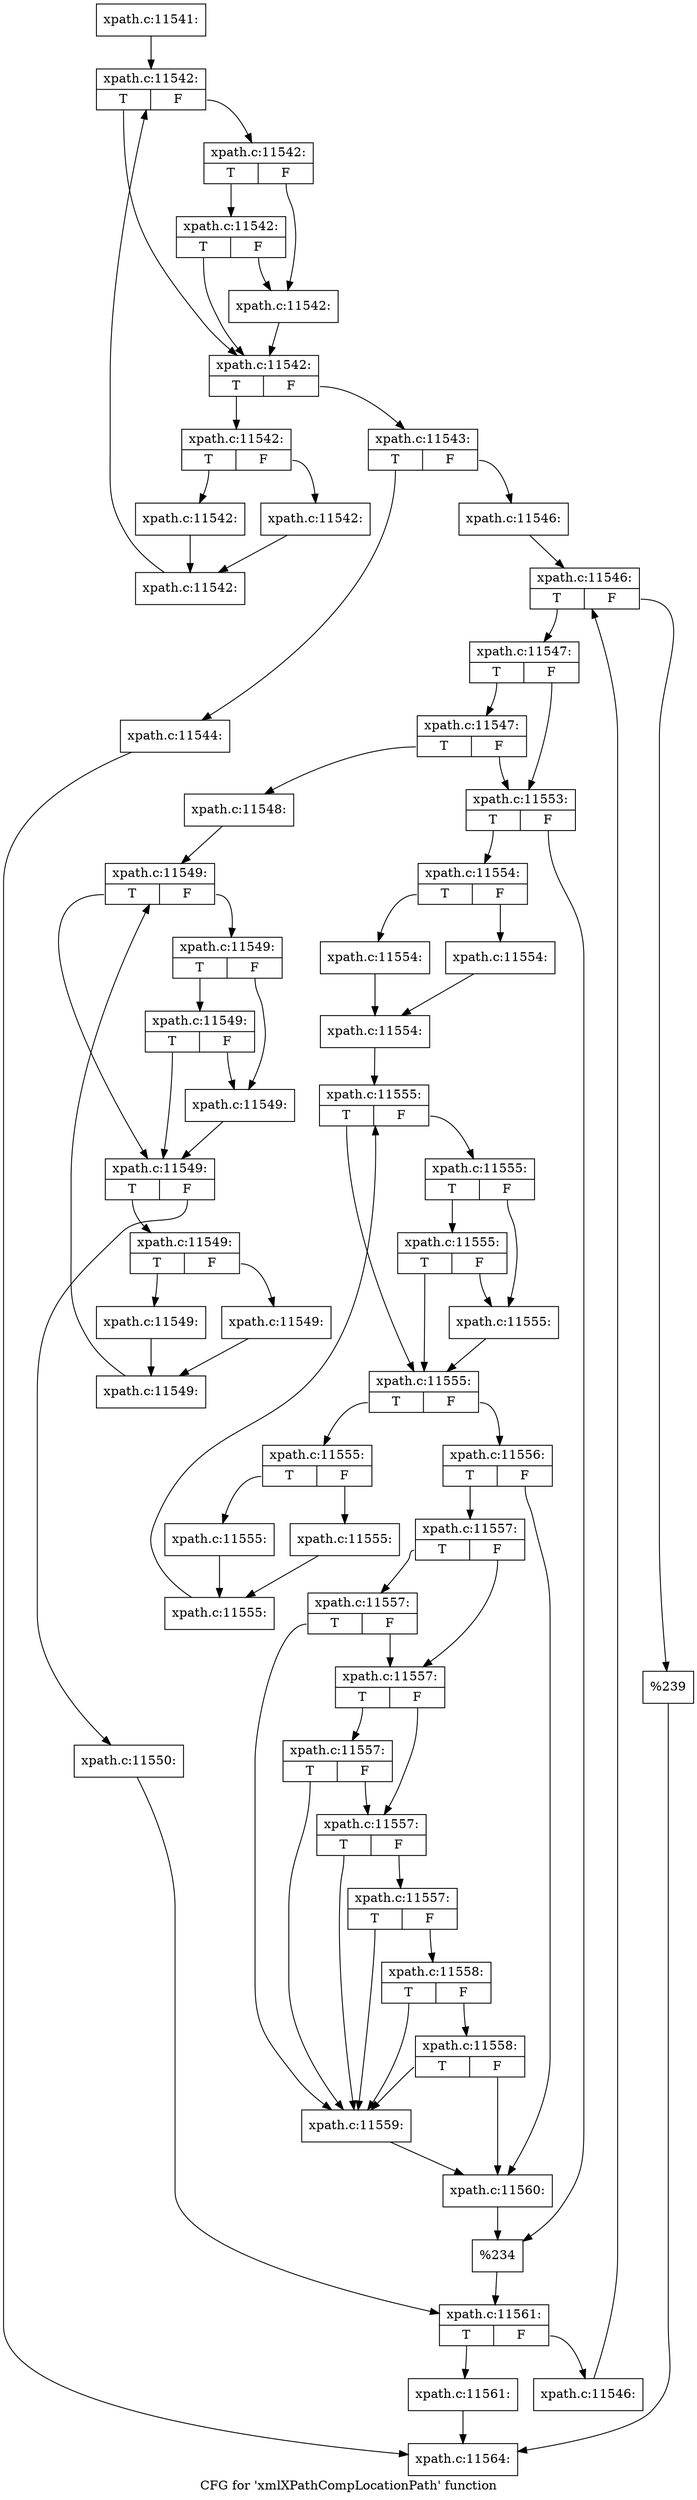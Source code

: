 digraph "CFG for 'xmlXPathCompLocationPath' function" {
	label="CFG for 'xmlXPathCompLocationPath' function";

	Node0x4ef50f0 [shape=record,label="{xpath.c:11541:}"];
	Node0x4ef50f0 -> Node0x4eff720;
	Node0x4eff720 [shape=record,label="{xpath.c:11542:|{<s0>T|<s1>F}}"];
	Node0x4eff720:s0 -> Node0x4ef52d0;
	Node0x4eff720:s1 -> Node0x4ef5370;
	Node0x4ef5370 [shape=record,label="{xpath.c:11542:|{<s0>T|<s1>F}}"];
	Node0x4ef5370:s0 -> Node0x4eff810;
	Node0x4ef5370:s1 -> Node0x4ef5320;
	Node0x4eff810 [shape=record,label="{xpath.c:11542:|{<s0>T|<s1>F}}"];
	Node0x4eff810:s0 -> Node0x4ef52d0;
	Node0x4eff810:s1 -> Node0x4ef5320;
	Node0x4ef5320 [shape=record,label="{xpath.c:11542:}"];
	Node0x4ef5320 -> Node0x4ef52d0;
	Node0x4ef52d0 [shape=record,label="{xpath.c:11542:|{<s0>T|<s1>F}}"];
	Node0x4ef52d0:s0 -> Node0x4f006c0;
	Node0x4ef52d0:s1 -> Node0x4ef5280;
	Node0x4f006c0 [shape=record,label="{xpath.c:11542:|{<s0>T|<s1>F}}"];
	Node0x4f006c0:s0 -> Node0x4f00b70;
	Node0x4f006c0:s1 -> Node0x4f00bc0;
	Node0x4f00b70 [shape=record,label="{xpath.c:11542:}"];
	Node0x4f00b70 -> Node0x4f00c10;
	Node0x4f00bc0 [shape=record,label="{xpath.c:11542:}"];
	Node0x4f00bc0 -> Node0x4f00c10;
	Node0x4f00c10 [shape=record,label="{xpath.c:11542:}"];
	Node0x4f00c10 -> Node0x4eff720;
	Node0x4ef5280 [shape=record,label="{xpath.c:11543:|{<s0>T|<s1>F}}"];
	Node0x4ef5280:s0 -> Node0x4f01570;
	Node0x4ef5280:s1 -> Node0x4f01610;
	Node0x4f01570 [shape=record,label="{xpath.c:11544:}"];
	Node0x4f01570 -> Node0x4f015c0;
	Node0x4f01610 [shape=record,label="{xpath.c:11546:}"];
	Node0x4f01610 -> Node0x4f01d40;
	Node0x4f01d40 [shape=record,label="{xpath.c:11546:|{<s0>T|<s1>F}}"];
	Node0x4f01d40:s0 -> Node0x4f022c0;
	Node0x4f01d40:s1 -> Node0x4f01f60;
	Node0x4f022c0 [shape=record,label="{xpath.c:11547:|{<s0>T|<s1>F}}"];
	Node0x4f022c0:s0 -> Node0x4f025a0;
	Node0x4f022c0:s1 -> Node0x4f02550;
	Node0x4f025a0 [shape=record,label="{xpath.c:11547:|{<s0>T|<s1>F}}"];
	Node0x4f025a0:s0 -> Node0x4f024b0;
	Node0x4f025a0:s1 -> Node0x4f02550;
	Node0x4f024b0 [shape=record,label="{xpath.c:11548:}"];
	Node0x4f024b0 -> Node0x4f03090;
	Node0x4f03090 [shape=record,label="{xpath.c:11549:|{<s0>T|<s1>F}}"];
	Node0x4f03090:s0 -> Node0x4f032d0;
	Node0x4f03090:s1 -> Node0x4f03370;
	Node0x4f03370 [shape=record,label="{xpath.c:11549:|{<s0>T|<s1>F}}"];
	Node0x4f03370:s0 -> Node0x4f036d0;
	Node0x4f03370:s1 -> Node0x4f03320;
	Node0x4f036d0 [shape=record,label="{xpath.c:11549:|{<s0>T|<s1>F}}"];
	Node0x4f036d0:s0 -> Node0x4f032d0;
	Node0x4f036d0:s1 -> Node0x4f03320;
	Node0x4f03320 [shape=record,label="{xpath.c:11549:}"];
	Node0x4f03320 -> Node0x4f032d0;
	Node0x4f032d0 [shape=record,label="{xpath.c:11549:|{<s0>T|<s1>F}}"];
	Node0x4f032d0:s0 -> Node0x4f03d00;
	Node0x4f032d0:s1 -> Node0x4f03280;
	Node0x4f03d00 [shape=record,label="{xpath.c:11549:|{<s0>T|<s1>F}}"];
	Node0x4f03d00:s0 -> Node0x4f041b0;
	Node0x4f03d00:s1 -> Node0x4f04200;
	Node0x4f041b0 [shape=record,label="{xpath.c:11549:}"];
	Node0x4f041b0 -> Node0x4f04250;
	Node0x4f04200 [shape=record,label="{xpath.c:11549:}"];
	Node0x4f04200 -> Node0x4f04250;
	Node0x4f04250 [shape=record,label="{xpath.c:11549:}"];
	Node0x4f04250 -> Node0x4f03090;
	Node0x4f03280 [shape=record,label="{xpath.c:11550:}"];
	Node0x4f03280 -> Node0x4f02500;
	Node0x4f02550 [shape=record,label="{xpath.c:11553:|{<s0>T|<s1>F}}"];
	Node0x4f02550:s0 -> Node0x4f05300;
	Node0x4f02550:s1 -> Node0x4f05350;
	Node0x4f05300 [shape=record,label="{xpath.c:11554:|{<s0>T|<s1>F}}"];
	Node0x4f05300:s0 -> Node0x4f05860;
	Node0x4f05300:s1 -> Node0x4f058b0;
	Node0x4f05860 [shape=record,label="{xpath.c:11554:}"];
	Node0x4f05860 -> Node0x4f05900;
	Node0x4f058b0 [shape=record,label="{xpath.c:11554:}"];
	Node0x4f058b0 -> Node0x4f05900;
	Node0x4f05900 [shape=record,label="{xpath.c:11554:}"];
	Node0x4f05900 -> Node0x4f06190;
	Node0x4f06190 [shape=record,label="{xpath.c:11555:|{<s0>T|<s1>F}}"];
	Node0x4f06190:s0 -> Node0x4f063d0;
	Node0x4f06190:s1 -> Node0x4f06470;
	Node0x4f06470 [shape=record,label="{xpath.c:11555:|{<s0>T|<s1>F}}"];
	Node0x4f06470:s0 -> Node0x4f067d0;
	Node0x4f06470:s1 -> Node0x4f06420;
	Node0x4f067d0 [shape=record,label="{xpath.c:11555:|{<s0>T|<s1>F}}"];
	Node0x4f067d0:s0 -> Node0x4f063d0;
	Node0x4f067d0:s1 -> Node0x4f06420;
	Node0x4f06420 [shape=record,label="{xpath.c:11555:}"];
	Node0x4f06420 -> Node0x4f063d0;
	Node0x4f063d0 [shape=record,label="{xpath.c:11555:|{<s0>T|<s1>F}}"];
	Node0x4f063d0:s0 -> Node0x4f06e00;
	Node0x4f063d0:s1 -> Node0x4f06380;
	Node0x4f06e00 [shape=record,label="{xpath.c:11555:|{<s0>T|<s1>F}}"];
	Node0x4f06e00:s0 -> Node0x4f072b0;
	Node0x4f06e00:s1 -> Node0x4f07300;
	Node0x4f072b0 [shape=record,label="{xpath.c:11555:}"];
	Node0x4f072b0 -> Node0x4f07350;
	Node0x4f07300 [shape=record,label="{xpath.c:11555:}"];
	Node0x4f07300 -> Node0x4f07350;
	Node0x4f07350 [shape=record,label="{xpath.c:11555:}"];
	Node0x4f07350 -> Node0x4f06190;
	Node0x4f06380 [shape=record,label="{xpath.c:11556:|{<s0>T|<s1>F}}"];
	Node0x4f06380:s0 -> Node0x4f07d50;
	Node0x4f06380:s1 -> Node0x4f07d00;
	Node0x4f07d50 [shape=record,label="{xpath.c:11557:|{<s0>T|<s1>F}}"];
	Node0x4f07d50:s0 -> Node0x4f08470;
	Node0x4f07d50:s1 -> Node0x4f083f0;
	Node0x4f08470 [shape=record,label="{xpath.c:11557:|{<s0>T|<s1>F}}"];
	Node0x4f08470:s0 -> Node0x4f07cb0;
	Node0x4f08470:s1 -> Node0x4f083f0;
	Node0x4f083f0 [shape=record,label="{xpath.c:11557:|{<s0>T|<s1>F}}"];
	Node0x4f083f0:s0 -> Node0x4f08b20;
	Node0x4f083f0:s1 -> Node0x4f08370;
	Node0x4f08b20 [shape=record,label="{xpath.c:11557:|{<s0>T|<s1>F}}"];
	Node0x4f08b20:s0 -> Node0x4f07cb0;
	Node0x4f08b20:s1 -> Node0x4f08370;
	Node0x4f08370 [shape=record,label="{xpath.c:11557:|{<s0>T|<s1>F}}"];
	Node0x4f08370:s0 -> Node0x4f07cb0;
	Node0x4f08370:s1 -> Node0x4f082f0;
	Node0x4f082f0 [shape=record,label="{xpath.c:11557:|{<s0>T|<s1>F}}"];
	Node0x4f082f0:s0 -> Node0x4f07cb0;
	Node0x4f082f0:s1 -> Node0x4f08270;
	Node0x4f08270 [shape=record,label="{xpath.c:11558:|{<s0>T|<s1>F}}"];
	Node0x4f08270:s0 -> Node0x4f07cb0;
	Node0x4f08270:s1 -> Node0x4f081f0;
	Node0x4f081f0 [shape=record,label="{xpath.c:11558:|{<s0>T|<s1>F}}"];
	Node0x4f081f0:s0 -> Node0x4f07cb0;
	Node0x4f081f0:s1 -> Node0x4f07d00;
	Node0x4f07cb0 [shape=record,label="{xpath.c:11559:}"];
	Node0x4f07cb0 -> Node0x4f07d00;
	Node0x4f07d00 [shape=record,label="{xpath.c:11560:}"];
	Node0x4f07d00 -> Node0x4f05350;
	Node0x4f05350 [shape=record,label="{%234}"];
	Node0x4f05350 -> Node0x4f02500;
	Node0x4f02500 [shape=record,label="{xpath.c:11561:|{<s0>T|<s1>F}}"];
	Node0x4f02500:s0 -> Node0x4f0a4a0;
	Node0x4f02500:s1 -> Node0x4f0a4f0;
	Node0x4f0a4a0 [shape=record,label="{xpath.c:11561:}"];
	Node0x4f0a4a0 -> Node0x4f015c0;
	Node0x4f0a4f0 [shape=record,label="{xpath.c:11546:}"];
	Node0x4f0a4f0 -> Node0x4f01d40;
	Node0x4f01f60 [shape=record,label="{%239}"];
	Node0x4f01f60 -> Node0x4f015c0;
	Node0x4f015c0 [shape=record,label="{xpath.c:11564:}"];
}
